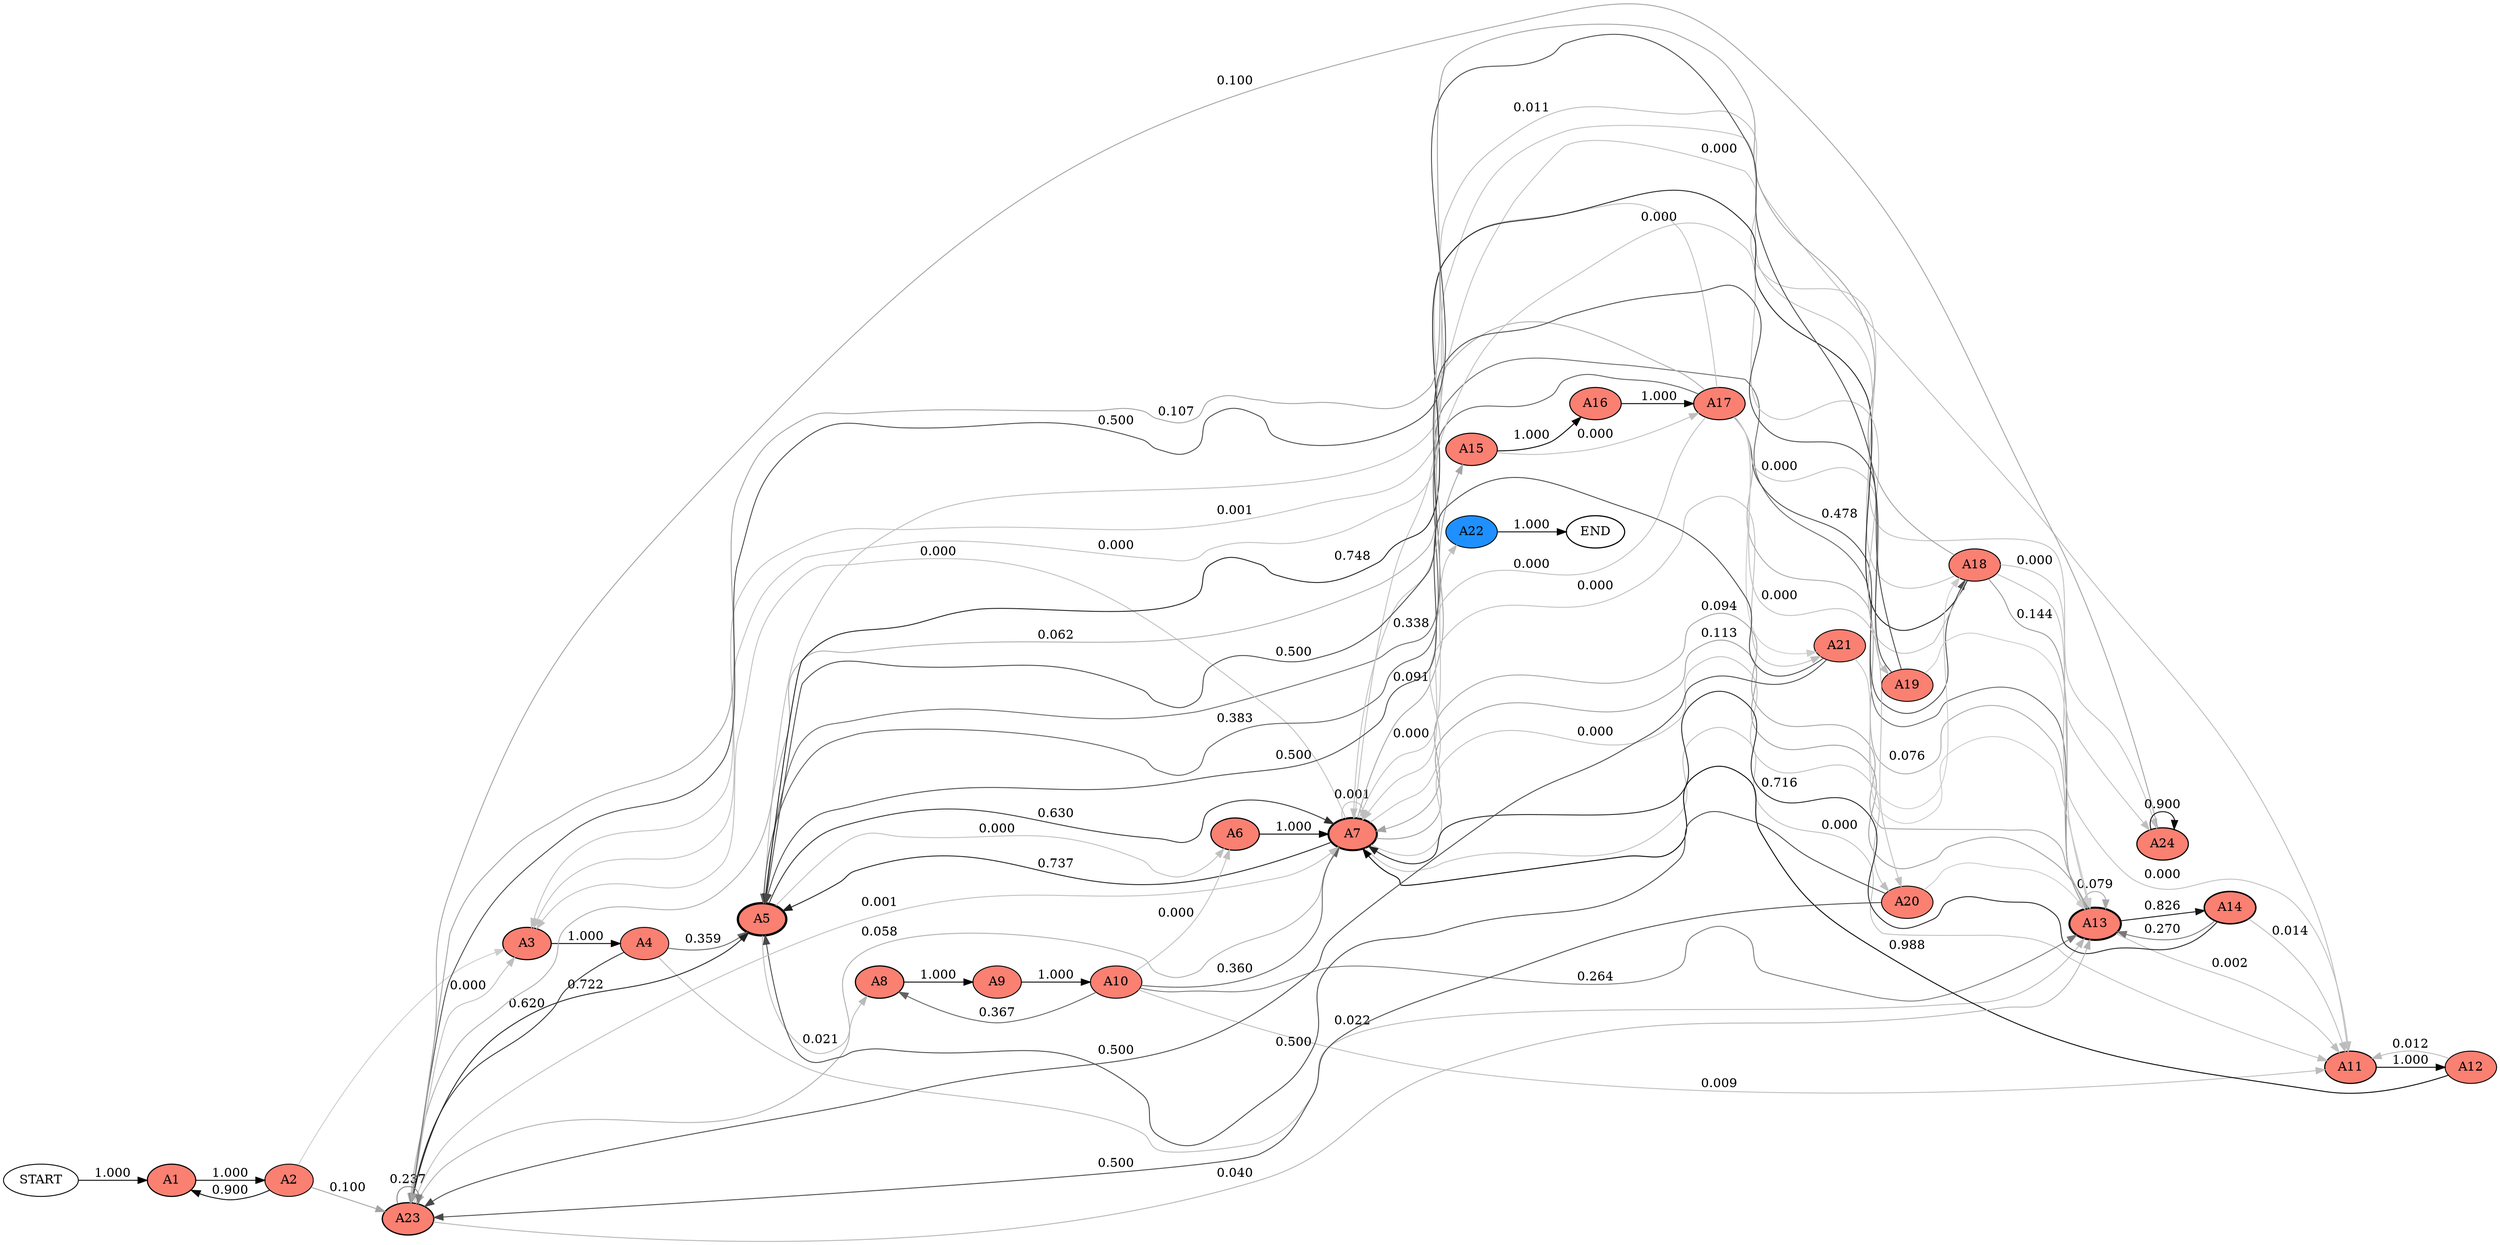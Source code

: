 digraph G {
rankdir=LR;
START [color=black, fillcolor="#ffffff", fontcolor=black, penwidth=1.0000042934926037, style=filled];
A1 [color=black, fillcolor="#fa8072", fontcolor=black, penwidth=1.2500536684390617, style=filled];
START -> A1  [color="#000000", fontcolor=black, label="1.000", weight="1.0"];
A2 [color=black, fillcolor="#fa8072", fontcolor=black, penwidth=1.0000429347512494, style=filled];
A1 -> A2  [color="#000000", fontcolor=black, label="1.000", weight="1.0"];
A2 -> A1  [color="#0b0b0b", fontcolor=black, label="0.900", weight="0.9"];
A3 [color=black, fillcolor="#fa8072", fontcolor=black, penwidth=1.2504937313259767, style=filled];
A2 -> A3  [color="#cccccc", fontcolor="#cccccc", label=" ", weight="0.05"];
A4 [color=black, fillcolor="#fa8072", fontcolor=black, penwidth=1.0003949850607814, style=filled];
A3 -> A4  [color="#000000", fontcolor=black, label="1.000", weight="1.0"];
A5 [color=black, fillcolor="#fa8072", fontcolor=black, penwidth=2.5473695427664778, style=filled];
A4 -> A5  [color="#646464", fontcolor=black, label="0.359", weight="0.6413043478260869"];
A6 [color=black, fillcolor="#fa8072", fontcolor=black, penwidth=1.2504937313259767, style=filled];
A5 -> A6  [color="#bfbfbf", fontcolor=black, label="0.000", weight="0.001"];
A7 [color=black, fillcolor="#fa8072", fontcolor=black, penwidth=2.1728477804018924, style=filled];
A6 -> A7  [color="#000000", fontcolor=black, label="1.000", weight="1.0"];
A7 -> A5  [color="#212121", fontcolor=black, label="0.737", weight="0.7603921331161898"];
A5 -> A7  [color="#313131", fontcolor=black, label="0.630", weight="0.623702673568572"];
A8 [color=black, fillcolor="#fa8072", fontcolor=black, penwidth=1.297275208139469, style=filled];
A5 -> A8  [color="#b9b9b9", fontcolor=black, label="0.021", weight="0.02043714520122586"];
A9 [color=black, fillcolor="#fa8072", fontcolor=black, penwidth=1.0378201665115752, style=filled];
A8 -> A9  [color="#000000", fontcolor=black, label="1.000", weight="1.0"];
A10 [color=black, fillcolor="#fa8072", fontcolor=black, penwidth=1.0378201665115752, style=filled];
A9 -> A10  [color="#000000", fontcolor=black, label="1.000", weight="1.0"];
A10 -> A7  [color="#636363", fontcolor=black, label="0.360", weight="0.35853280523506115"];
A10 -> A8  [color="#626262", fontcolor=black, label="0.367", weight="0.3622639343321279"];
A11 [color=black, fillcolor="#fa8072", fontcolor=black, penwidth=1.2802080647730056, style=filled];
A5 -> A11  [color="#bbbbbb", fontcolor=black, label="0.011", weight="0.010908395233417583"];
A12 [color=black, fillcolor="#fa8072", fontcolor=black, penwidth=1.0241664518184046, style=filled];
A11 -> A12  [color="#000000", fontcolor=black, label="1.000", weight="1.0"];
A12 -> A7  [color="#010101", fontcolor=black, label="0.988", weight="0.9876774712027859"];
A13 [color=black, fillcolor="#fa8072", fontcolor=black, penwidth=2.203497466000771, style=filled];
A5 -> A13  [color="#686868", fontcolor=black, label="0.338", weight="0.3446243501870799"];
A14 [color=black, fillcolor="#fa8072", fontcolor=black, penwidth=1.6391435908096628, style=filled];
A13 -> A14  [color="#151515", fontcolor=black, label="0.826", weight="0.8223949323421275"];
A14 -> A7  [color="#242424", fontcolor=black, label="0.716", weight="0.7146913443966099"];
A15 [color=black, fillcolor="#fa8072", fontcolor=black, penwidth=1.1204491111694126, style=filled];
A7 -> A15  [color="#a5a5a5", fontcolor=black, label="0.091", weight="0.09301369470091245"];
A16 [color=black, fillcolor="#fa8072", fontcolor=black, penwidth=1.120440742105837, style=filled];
A15 -> A16  [color="#000000", fontcolor=black, label="1.000", weight="0.999880075381189"];
A17 [color=black, fillcolor="#fa8072", fontcolor=black, penwidth=1.1204491111694126, style=filled];
A16 -> A17  [color="#000000", fontcolor=black, label="1.000", weight="1.0"];
A18 [color=black, fillcolor="#fa8072", fontcolor=black, penwidth=1.057936240711495, style=filled];
A17 -> A18  [color="#4c4c4c", fontcolor=black, label="0.478", weight="0.47712866198389586"];
A18 -> A13  [color="#969696", fontcolor=black, label="0.144", weight="0.15636220020106276"];
A7 -> A13  [color="#9e9e9e", fontcolor=black, label="0.113", weight="0.11680015042817851"];
A17 -> A13  [color="#a9a9a9", fontcolor=black, label="0.076", weight="0.08249100565358918"];
A14 -> A11  [color="#bbbbbb", fontcolor=black, label="0.014", weight="0.013439673253118446"];
A14 -> A13  [color="#777777", fontcolor=black, label="0.270", weight="0.2718689823502717"];
A18 -> A5  [color="#1f1f1f", fontcolor=black, label="0.748", weight="0.7902843601895735"];
A10 -> A13  [color="#797979", fontcolor=black, label="0.264", weight="0.27019114861374205"];
A13 -> A7  [color="#a4a4a4", fontcolor=black, label="0.094", weight="0.09482189058741054"];
A13 -> A13  [color="#a8a8a8", fontcolor=black, label="0.079", weight="0.08128527262365277"];
A13 -> A11  [color="#bebebe", fontcolor=black, label="0.002", weight="0.0014979044468092619"];
A17 -> A5  [color="#5e5e5e", fontcolor=black, label="0.383", weight="0.4089943464108275"];
A7 -> A3  [color="#bfbfbf", fontcolor=black, label="0.000", weight="0.001"];
A12 -> A11  [color="#bbbbbb", fontcolor=black, label="0.012", weight="0.012322528797214037"];
A17 -> A3  [color="#bfbfbf", fontcolor=black, label="0.000", weight="0.001"];
A4 -> A13  [color="#b8b8b8", fontcolor=black, label="0.022", weight="0.04891304347826087"];
A18 -> A3  [color="#bfbfbf", fontcolor=black, label="0.001", weight="0.001"];
A15 -> A17  [color="#bfbfbf", fontcolor=black, label="0.000", weight="0.001"];
A19 [color=black, fillcolor="#fa8072", fontcolor=black, penwidth=1.0000085869813233, style=filled];
A17 -> A19  [color="#bfbfbf", fontcolor=black, label="0.000", weight="0.001"];
A19 -> A5  [color="#484848", fontcolor=black, label="0.500", weight="0.7142857142857143"];
A20 [color=black, fillcolor="#fa8072", fontcolor=black, penwidth=1.0000343478320728, style=filled];
A17 -> A20  [color="#bfbfbf", fontcolor=black, label="0.000", weight="0.001"];
A20 -> A5  [color="#484848", fontcolor=black, label="0.500", weight="0.6785714285714286"];
A20 -> A13  [color="#cccccc", fontcolor="#cccccc", label=" ", weight="0.17857142857142858"];
A21 [color=black, fillcolor="#fa8072", fontcolor=black, penwidth=1.0000085869813233, style=filled];
A17 -> A21  [color="#cccccc", fontcolor="#cccccc", label=" ", weight="0.001"];
A21 -> A18  [color="#cccccc", fontcolor="#cccccc", label=" ", weight="0.2857142857142857"];
A10 -> A6  [color="#bfbfbf", fontcolor=black, label="0.000", weight="0.001"];
A10 -> A11  [color="#bcbcbc", fontcolor=black, label="0.009", weight="0.008667699902416623"];
A7 -> A20  [color="#bfbfbf", fontcolor=black, label="0.000", weight="0.001"];
A7 -> A21  [color="#bfbfbf", fontcolor=black, label="0.000", weight="0.001"];
A21 -> A5  [color="#484848", fontcolor=black, label="0.500", weight="0.42857142857142855"];
A21 -> A13  [color="#cccccc", fontcolor="#cccccc", label=" ", weight="0.14285714285714285"];
A19 -> A13  [color="#cccccc", fontcolor="#cccccc", label=" ", weight="0.14285714285714285"];
A7 -> A7  [color="#bfbfbf", fontcolor=black, label="0.001", weight="0.001"];
A7 -> A11  [color="#bfbfbf", fontcolor=black, label="0.000", weight="0.001"];
A17 -> A7  [color="#bfbfbf", fontcolor=black, label="0.000", weight="0.001"];
A18 -> A7  [color="#bfbfbf", fontcolor=black, label="0.000", weight="0.001"];
A22 [color=black, fillcolor="#1e90ff", fontcolor=black, penwidth=1.0000042934926037, style=filled];
A7 -> A22  [color="#bfbfbf", fontcolor=black, label="0.000", weight="0.001"];
END [color=black, fillcolor="#ffffff", fontcolor=black, penwidth=1.2500053668657545, style=filled];
A22 -> END  [color="#000000", fontcolor=black, label="1.000", weight="1.0"];
A23 [color=black, fillcolor="#fa8072", fontcolor=black, penwidth=1.3998028935138973, style=filled];
A2 -> A23  [color="#a2a2a2", fontcolor=black, label="0.100", weight="0.05"];
A23 -> A3  [color="#bfbfbf", fontcolor=black, label="0.000", weight="0.001"];
A4 -> A23  [color="#333333", fontcolor=black, label="0.620", weight="0.30978260869565216"];
A23 -> A5  [color="#232323", fontcolor=black, label="0.722", weight="0.7219765837784302"];
A7 -> A23  [color="#aeaeae", fontcolor=black, label="0.058", weight="0.029126337360686615"];
A18 -> A23  [color="#a0a0a0", fontcolor=black, label="0.107", weight="0.0522404136148212"];
A23 -> A13  [color="#b3b3b3", fontcolor=black, label="0.040", weight="0.039722684022496554"];
A17 -> A23  [color="#acacac", fontcolor=black, label="0.062", weight="0.030340928559191366"];
A23 -> A23  [color="#7f7f7f", fontcolor=black, label="0.237", weight="0.23702734250645538"];
A19 -> A23  [color="#484848", fontcolor=black, label="0.500", weight="0.14285714285714285"];
A20 -> A23  [color="#484848", fontcolor=black, label="0.500", weight="0.14285714285714285"];
A21 -> A23  [color="#484848", fontcolor=black, label="0.500", weight="0.14285714285714285"];
A23 -> A7  [color="#bebebe", fontcolor=black, label="0.001", weight="0.0012380177567118248"];
A24 [color=black, fillcolor="#fa8072", fontcolor=black, penwidth=1.2501073363926047, style=filled];
A18 -> A24  [color="#bfbfbf", fontcolor=black, label="0.000", weight="0.001"];
A24 -> A24  [color="#0b0b0b", fontcolor=black, label="0.900", weight="0.9"];
A24 -> A23  [color="#a2a2a2", fontcolor=black, label="0.100", weight="0.1"];
A18 -> A11  [color="#bfbfbf", fontcolor=black, label="0.000", weight="0.001"];
A7 -> A24  [color="#bfbfbf", fontcolor=black, label="0.000", weight="0.001"];
}
